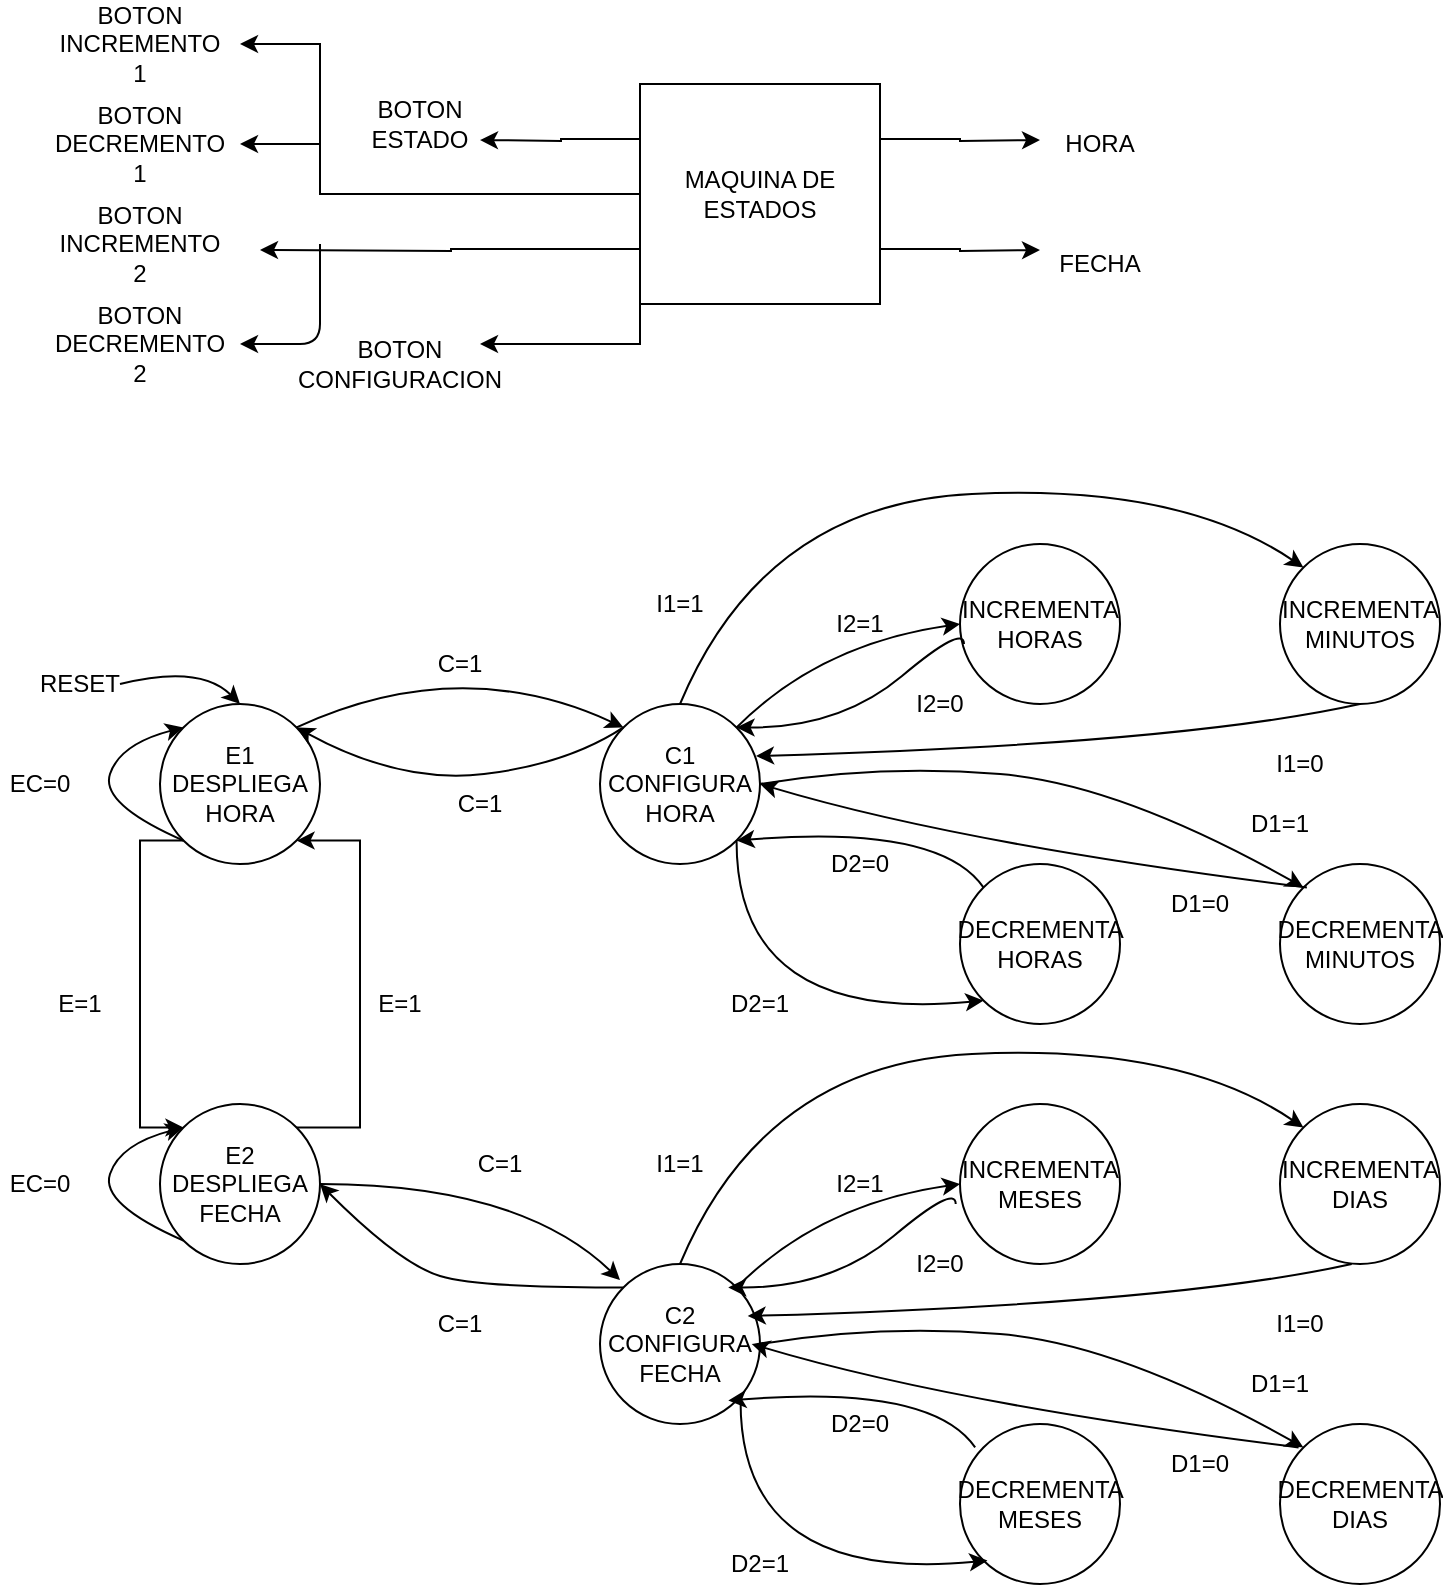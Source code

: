 <mxfile version="13.7.3" type="device"><diagram id="VoH2QFneK6YUnHyO9wxn" name="Page-1"><mxGraphModel dx="868" dy="482" grid="1" gridSize="10" guides="1" tooltips="1" connect="1" arrows="1" fold="1" page="1" pageScale="1" pageWidth="850" pageHeight="1100" math="0" shadow="0"><root><mxCell id="0"/><mxCell id="1" parent="0"/><mxCell id="vZ4VvAda31CILWoltVIt-2" style="edgeStyle=orthogonalEdgeStyle;rounded=0;orthogonalLoop=1;jettySize=auto;html=1;exitX=0;exitY=0.25;exitDx=0;exitDy=0;" edge="1" parent="1" source="vZ4VvAda31CILWoltVIt-1"><mxGeometry relative="1" as="geometry"><mxPoint x="280" y="118" as="targetPoint"/></mxGeometry></mxCell><mxCell id="vZ4VvAda31CILWoltVIt-4" style="edgeStyle=orthogonalEdgeStyle;rounded=0;orthogonalLoop=1;jettySize=auto;html=1;exitX=0;exitY=0.5;exitDx=0;exitDy=0;" edge="1" parent="1" source="vZ4VvAda31CILWoltVIt-1"><mxGeometry relative="1" as="geometry"><mxPoint x="160" y="70" as="targetPoint"/><Array as="points"><mxPoint x="200" y="145"/><mxPoint x="200" y="70"/></Array></mxGeometry></mxCell><mxCell id="vZ4VvAda31CILWoltVIt-6" style="edgeStyle=orthogonalEdgeStyle;rounded=0;orthogonalLoop=1;jettySize=auto;html=1;exitX=0;exitY=0.75;exitDx=0;exitDy=0;" edge="1" parent="1" source="vZ4VvAda31CILWoltVIt-1"><mxGeometry relative="1" as="geometry"><mxPoint x="170" y="173" as="targetPoint"/></mxGeometry></mxCell><mxCell id="vZ4VvAda31CILWoltVIt-8" style="edgeStyle=orthogonalEdgeStyle;rounded=0;orthogonalLoop=1;jettySize=auto;html=1;exitX=0;exitY=1;exitDx=0;exitDy=0;" edge="1" parent="1" source="vZ4VvAda31CILWoltVIt-1"><mxGeometry relative="1" as="geometry"><mxPoint x="280" y="220" as="targetPoint"/><Array as="points"><mxPoint x="360" y="220"/><mxPoint x="290" y="220"/></Array></mxGeometry></mxCell><mxCell id="vZ4VvAda31CILWoltVIt-10" style="edgeStyle=orthogonalEdgeStyle;rounded=0;orthogonalLoop=1;jettySize=auto;html=1;exitX=1;exitY=0.25;exitDx=0;exitDy=0;" edge="1" parent="1" source="vZ4VvAda31CILWoltVIt-1"><mxGeometry relative="1" as="geometry"><mxPoint x="560" y="118" as="targetPoint"/></mxGeometry></mxCell><mxCell id="vZ4VvAda31CILWoltVIt-11" style="edgeStyle=orthogonalEdgeStyle;rounded=0;orthogonalLoop=1;jettySize=auto;html=1;exitX=1;exitY=0.75;exitDx=0;exitDy=0;" edge="1" parent="1" source="vZ4VvAda31CILWoltVIt-1"><mxGeometry relative="1" as="geometry"><mxPoint x="560" y="173" as="targetPoint"/></mxGeometry></mxCell><mxCell id="vZ4VvAda31CILWoltVIt-1" value="MAQUINA DE ESTADOS" style="rounded=0;whiteSpace=wrap;html=1;" vertex="1" parent="1"><mxGeometry x="360" y="90" width="120" height="110" as="geometry"/></mxCell><mxCell id="vZ4VvAda31CILWoltVIt-3" value="BOTON ESTADO" style="text;html=1;strokeColor=none;fillColor=none;align=center;verticalAlign=middle;whiteSpace=wrap;rounded=0;" vertex="1" parent="1"><mxGeometry x="230" y="100" width="40" height="20" as="geometry"/></mxCell><mxCell id="vZ4VvAda31CILWoltVIt-5" value="BOTON INCREMENTO 1" style="text;html=1;strokeColor=none;fillColor=none;align=center;verticalAlign=middle;whiteSpace=wrap;rounded=0;" vertex="1" parent="1"><mxGeometry x="90" y="60" width="40" height="20" as="geometry"/></mxCell><mxCell id="vZ4VvAda31CILWoltVIt-7" value="BOTON DECREMENTO 1" style="text;html=1;strokeColor=none;fillColor=none;align=center;verticalAlign=middle;whiteSpace=wrap;rounded=0;" vertex="1" parent="1"><mxGeometry x="90" y="110" width="40" height="20" as="geometry"/></mxCell><mxCell id="vZ4VvAda31CILWoltVIt-9" value="BOTON CONFIGURACION" style="text;html=1;strokeColor=none;fillColor=none;align=center;verticalAlign=middle;whiteSpace=wrap;rounded=0;" vertex="1" parent="1"><mxGeometry x="220" y="220" width="40" height="20" as="geometry"/></mxCell><mxCell id="vZ4VvAda31CILWoltVIt-12" value="HORA" style="text;html=1;strokeColor=none;fillColor=none;align=center;verticalAlign=middle;whiteSpace=wrap;rounded=0;" vertex="1" parent="1"><mxGeometry x="570" y="110" width="40" height="20" as="geometry"/></mxCell><mxCell id="vZ4VvAda31CILWoltVIt-13" value="FECHA" style="text;html=1;strokeColor=none;fillColor=none;align=center;verticalAlign=middle;whiteSpace=wrap;rounded=0;" vertex="1" parent="1"><mxGeometry x="570" y="170" width="40" height="20" as="geometry"/></mxCell><mxCell id="vZ4VvAda31CILWoltVIt-16" style="edgeStyle=orthogonalEdgeStyle;rounded=0;orthogonalLoop=1;jettySize=auto;html=1;exitX=0;exitY=1;exitDx=0;exitDy=0;entryX=0;entryY=0;entryDx=0;entryDy=0;" edge="1" parent="1" source="vZ4VvAda31CILWoltVIt-14" target="vZ4VvAda31CILWoltVIt-15"><mxGeometry relative="1" as="geometry"><Array as="points"><mxPoint x="110" y="468"/><mxPoint x="110" y="612"/></Array></mxGeometry></mxCell><mxCell id="vZ4VvAda31CILWoltVIt-14" value="E1&lt;br&gt;DESPLIEGA HORA" style="ellipse;whiteSpace=wrap;html=1;aspect=fixed;" vertex="1" parent="1"><mxGeometry x="120" y="400" width="80" height="80" as="geometry"/></mxCell><mxCell id="vZ4VvAda31CILWoltVIt-18" style="edgeStyle=orthogonalEdgeStyle;rounded=0;orthogonalLoop=1;jettySize=auto;html=1;exitX=1;exitY=0;exitDx=0;exitDy=0;entryX=1;entryY=1;entryDx=0;entryDy=0;" edge="1" parent="1" source="vZ4VvAda31CILWoltVIt-15" target="vZ4VvAda31CILWoltVIt-14"><mxGeometry relative="1" as="geometry"><Array as="points"><mxPoint x="220" y="612"/><mxPoint x="220" y="468"/></Array></mxGeometry></mxCell><mxCell id="vZ4VvAda31CILWoltVIt-15" value="E2&lt;br&gt;DESPLIEGA FECHA" style="ellipse;whiteSpace=wrap;html=1;aspect=fixed;" vertex="1" parent="1"><mxGeometry x="120" y="600" width="80" height="80" as="geometry"/></mxCell><mxCell id="vZ4VvAda31CILWoltVIt-17" value="E=1" style="text;html=1;strokeColor=none;fillColor=none;align=center;verticalAlign=middle;whiteSpace=wrap;rounded=0;" vertex="1" parent="1"><mxGeometry x="60" y="540" width="40" height="20" as="geometry"/></mxCell><mxCell id="vZ4VvAda31CILWoltVIt-19" value="E=1" style="text;html=1;strokeColor=none;fillColor=none;align=center;verticalAlign=middle;whiteSpace=wrap;rounded=0;" vertex="1" parent="1"><mxGeometry x="220" y="540" width="40" height="20" as="geometry"/></mxCell><mxCell id="vZ4VvAda31CILWoltVIt-20" value="" style="curved=1;endArrow=classic;html=1;exitX=0;exitY=1;exitDx=0;exitDy=0;entryX=0;entryY=0;entryDx=0;entryDy=0;" edge="1" parent="1" source="vZ4VvAda31CILWoltVIt-14" target="vZ4VvAda31CILWoltVIt-14"><mxGeometry width="50" height="50" relative="1" as="geometry"><mxPoint x="40" y="450" as="sourcePoint"/><mxPoint x="90" y="400" as="targetPoint"/><Array as="points"><mxPoint x="90" y="450"/><mxPoint x="100" y="420"/></Array></mxGeometry></mxCell><mxCell id="vZ4VvAda31CILWoltVIt-21" value="EC=0" style="text;html=1;strokeColor=none;fillColor=none;align=center;verticalAlign=middle;whiteSpace=wrap;rounded=0;" vertex="1" parent="1"><mxGeometry x="40" y="430" width="40" height="20" as="geometry"/></mxCell><mxCell id="vZ4VvAda31CILWoltVIt-22" value="" style="curved=1;endArrow=classic;html=1;exitX=0;exitY=1;exitDx=0;exitDy=0;entryX=0;entryY=0;entryDx=0;entryDy=0;" edge="1" parent="1"><mxGeometry width="50" height="50" relative="1" as="geometry"><mxPoint x="131.716" y="668.284" as="sourcePoint"/><mxPoint x="131.716" y="611.716" as="targetPoint"/><Array as="points"><mxPoint x="90" y="650"/><mxPoint x="100" y="620"/></Array></mxGeometry></mxCell><mxCell id="vZ4VvAda31CILWoltVIt-23" value="EC=0" style="text;html=1;strokeColor=none;fillColor=none;align=center;verticalAlign=middle;whiteSpace=wrap;rounded=0;" vertex="1" parent="1"><mxGeometry x="40" y="630" width="40" height="20" as="geometry"/></mxCell><mxCell id="vZ4VvAda31CILWoltVIt-24" value="" style="curved=1;endArrow=classic;html=1;entryX=0.5;entryY=0;entryDx=0;entryDy=0;" edge="1" parent="1" target="vZ4VvAda31CILWoltVIt-14"><mxGeometry width="50" height="50" relative="1" as="geometry"><mxPoint x="100" y="390" as="sourcePoint"/><mxPoint x="111.716" y="351.716" as="targetPoint"/><Array as="points"><mxPoint x="140" y="380"/></Array></mxGeometry></mxCell><mxCell id="vZ4VvAda31CILWoltVIt-25" value="RESET" style="text;html=1;strokeColor=none;fillColor=none;align=center;verticalAlign=middle;whiteSpace=wrap;rounded=0;" vertex="1" parent="1"><mxGeometry x="60" y="380" width="40" height="20" as="geometry"/></mxCell><mxCell id="vZ4VvAda31CILWoltVIt-26" value="C1&lt;br&gt;CONFIGURA HORA" style="ellipse;whiteSpace=wrap;html=1;aspect=fixed;" vertex="1" parent="1"><mxGeometry x="340" y="400" width="80" height="80" as="geometry"/></mxCell><mxCell id="vZ4VvAda31CILWoltVIt-27" value="INCREMENTA HORAS" style="ellipse;whiteSpace=wrap;html=1;aspect=fixed;" vertex="1" parent="1"><mxGeometry x="520" y="320" width="80" height="80" as="geometry"/></mxCell><mxCell id="vZ4VvAda31CILWoltVIt-28" value="INCREMENTA MINUTOS" style="ellipse;whiteSpace=wrap;html=1;aspect=fixed;" vertex="1" parent="1"><mxGeometry x="680" y="320" width="80" height="80" as="geometry"/></mxCell><mxCell id="vZ4VvAda31CILWoltVIt-29" value="DECREMENTA HORAS" style="ellipse;whiteSpace=wrap;html=1;aspect=fixed;" vertex="1" parent="1"><mxGeometry x="520" y="480" width="80" height="80" as="geometry"/></mxCell><mxCell id="vZ4VvAda31CILWoltVIt-30" value="DECREMENTA MINUTOS" style="ellipse;whiteSpace=wrap;html=1;aspect=fixed;" vertex="1" parent="1"><mxGeometry x="680" y="480" width="80" height="80" as="geometry"/></mxCell><mxCell id="vZ4VvAda31CILWoltVIt-31" value="C2&lt;br&gt;CONFIGURA FECHA" style="ellipse;whiteSpace=wrap;html=1;aspect=fixed;" vertex="1" parent="1"><mxGeometry x="340" y="680" width="80" height="80" as="geometry"/></mxCell><mxCell id="vZ4VvAda31CILWoltVIt-32" value="INCREMENTA MESES" style="ellipse;whiteSpace=wrap;html=1;aspect=fixed;" vertex="1" parent="1"><mxGeometry x="520" y="600" width="80" height="80" as="geometry"/></mxCell><mxCell id="vZ4VvAda31CILWoltVIt-33" value="INCREMENTA DIAS" style="ellipse;whiteSpace=wrap;html=1;aspect=fixed;" vertex="1" parent="1"><mxGeometry x="680" y="600" width="80" height="80" as="geometry"/></mxCell><mxCell id="vZ4VvAda31CILWoltVIt-34" value="DECREMENTA MESES" style="ellipse;whiteSpace=wrap;html=1;aspect=fixed;" vertex="1" parent="1"><mxGeometry x="520" y="760" width="80" height="80" as="geometry"/></mxCell><mxCell id="vZ4VvAda31CILWoltVIt-35" value="DECREMENTA DIAS" style="ellipse;whiteSpace=wrap;html=1;aspect=fixed;" vertex="1" parent="1"><mxGeometry x="680" y="760" width="80" height="80" as="geometry"/></mxCell><mxCell id="vZ4VvAda31CILWoltVIt-36" value="" style="curved=1;endArrow=classic;html=1;exitX=1;exitY=0;exitDx=0;exitDy=0;entryX=0;entryY=0.5;entryDx=0;entryDy=0;" edge="1" parent="1" source="vZ4VvAda31CILWoltVIt-26" target="vZ4VvAda31CILWoltVIt-27"><mxGeometry width="50" height="50" relative="1" as="geometry"><mxPoint x="440" y="380" as="sourcePoint"/><mxPoint x="490" y="330" as="targetPoint"/><Array as="points"><mxPoint x="450" y="370"/></Array></mxGeometry></mxCell><mxCell id="vZ4VvAda31CILWoltVIt-37" value="" style="curved=1;endArrow=classic;html=1;exitX=1;exitY=0;exitDx=0;exitDy=0;entryX=0;entryY=0.5;entryDx=0;entryDy=0;" edge="1" parent="1"><mxGeometry width="50" height="50" relative="1" as="geometry"><mxPoint x="408.284" y="691.716" as="sourcePoint"/><mxPoint x="520" y="640" as="targetPoint"/><Array as="points"><mxPoint x="450" y="650"/></Array></mxGeometry></mxCell><mxCell id="vZ4VvAda31CILWoltVIt-38" value="" style="curved=1;endArrow=classic;html=1;exitX=1;exitY=0;exitDx=0;exitDy=0;entryX=0;entryY=0;entryDx=0;entryDy=0;" edge="1" parent="1" target="vZ4VvAda31CILWoltVIt-28"><mxGeometry width="50" height="50" relative="1" as="geometry"><mxPoint x="380.004" y="399.996" as="sourcePoint"/><mxPoint x="491.72" y="348.28" as="targetPoint"/><Array as="points"><mxPoint x="422" y="300"/><mxPoint x="630" y="290"/></Array></mxGeometry></mxCell><mxCell id="vZ4VvAda31CILWoltVIt-39" value="" style="curved=1;endArrow=classic;html=1;exitX=1;exitY=0;exitDx=0;exitDy=0;entryX=0;entryY=0;entryDx=0;entryDy=0;" edge="1" parent="1"><mxGeometry width="50" height="50" relative="1" as="geometry"><mxPoint x="380.004" y="679.996" as="sourcePoint"/><mxPoint x="691.716" y="611.716" as="targetPoint"/><Array as="points"><mxPoint x="422" y="580"/><mxPoint x="630" y="570"/></Array></mxGeometry></mxCell><mxCell id="vZ4VvAda31CILWoltVIt-40" value="" style="curved=1;endArrow=classic;html=1;exitX=1;exitY=0.5;exitDx=0;exitDy=0;entryX=0;entryY=0;entryDx=0;entryDy=0;" edge="1" parent="1" source="vZ4VvAda31CILWoltVIt-26" target="vZ4VvAda31CILWoltVIt-30"><mxGeometry width="50" height="50" relative="1" as="geometry"><mxPoint x="500" y="460" as="sourcePoint"/><mxPoint x="550" y="410" as="targetPoint"/><Array as="points"><mxPoint x="480" y="430"/><mxPoint x="600" y="440"/></Array></mxGeometry></mxCell><mxCell id="vZ4VvAda31CILWoltVIt-41" value="" style="curved=1;endArrow=classic;html=1;exitX=1;exitY=0.5;exitDx=0;exitDy=0;entryX=0;entryY=0;entryDx=0;entryDy=0;" edge="1" parent="1"><mxGeometry width="50" height="50" relative="1" as="geometry"><mxPoint x="420" y="720" as="sourcePoint"/><mxPoint x="691.716" y="771.716" as="targetPoint"/><Array as="points"><mxPoint x="480" y="710"/><mxPoint x="600" y="720"/></Array></mxGeometry></mxCell><mxCell id="vZ4VvAda31CILWoltVIt-42" value="" style="curved=1;endArrow=classic;html=1;exitX=1;exitY=1;exitDx=0;exitDy=0;entryX=0;entryY=1;entryDx=0;entryDy=0;" edge="1" parent="1" source="vZ4VvAda31CILWoltVIt-26" target="vZ4VvAda31CILWoltVIt-29"><mxGeometry width="50" height="50" relative="1" as="geometry"><mxPoint x="440" y="550" as="sourcePoint"/><mxPoint x="490" y="500" as="targetPoint"/><Array as="points"><mxPoint x="408" y="560"/></Array></mxGeometry></mxCell><mxCell id="vZ4VvAda31CILWoltVIt-43" value="" style="curved=1;endArrow=classic;html=1;exitX=1;exitY=1;exitDx=0;exitDy=0;entryX=0;entryY=1;entryDx=0;entryDy=0;" edge="1" parent="1"><mxGeometry width="50" height="50" relative="1" as="geometry"><mxPoint x="410.284" y="748.284" as="sourcePoint"/><mxPoint x="533.716" y="828.284" as="targetPoint"/><Array as="points"><mxPoint x="410" y="840"/></Array></mxGeometry></mxCell><mxCell id="vZ4VvAda31CILWoltVIt-44" value="" style="curved=1;endArrow=classic;html=1;entryX=1;entryY=1;entryDx=0;entryDy=0;exitX=0;exitY=0;exitDx=0;exitDy=0;" edge="1" parent="1" source="vZ4VvAda31CILWoltVIt-29" target="vZ4VvAda31CILWoltVIt-26"><mxGeometry width="50" height="50" relative="1" as="geometry"><mxPoint x="400" y="610" as="sourcePoint"/><mxPoint x="450" y="560" as="targetPoint"/><Array as="points"><mxPoint x="510" y="460"/></Array></mxGeometry></mxCell><mxCell id="vZ4VvAda31CILWoltVIt-45" value="" style="curved=1;endArrow=classic;html=1;exitX=0;exitY=0;exitDx=0;exitDy=0;" edge="1" parent="1"><mxGeometry width="50" height="50" relative="1" as="geometry"><mxPoint x="693.436" y="491.716" as="sourcePoint"/><mxPoint x="420" y="440" as="targetPoint"/><Array as="points"><mxPoint x="520" y="470"/></Array></mxGeometry></mxCell><mxCell id="vZ4VvAda31CILWoltVIt-46" value="" style="curved=1;endArrow=classic;html=1;entryX=1;entryY=0;entryDx=0;entryDy=0;" edge="1" parent="1" target="vZ4VvAda31CILWoltVIt-26"><mxGeometry width="50" height="50" relative="1" as="geometry"><mxPoint x="522" y="370" as="sourcePoint"/><mxPoint x="420.004" y="398.284" as="targetPoint"/><Array as="points"><mxPoint x="522" y="360"/><mxPoint x="460" y="412"/></Array></mxGeometry></mxCell><mxCell id="vZ4VvAda31CILWoltVIt-47" value="" style="curved=1;endArrow=classic;html=1;entryX=0.975;entryY=0.325;entryDx=0;entryDy=0;exitX=0.5;exitY=1;exitDx=0;exitDy=0;entryPerimeter=0;" edge="1" parent="1" source="vZ4VvAda31CILWoltVIt-28" target="vZ4VvAda31CILWoltVIt-26"><mxGeometry width="50" height="50" relative="1" as="geometry"><mxPoint x="703.436" y="411.716" as="sourcePoint"/><mxPoint x="580.004" y="388.284" as="targetPoint"/><Array as="points"><mxPoint x="630" y="420"/></Array></mxGeometry></mxCell><mxCell id="vZ4VvAda31CILWoltVIt-48" value="" style="curved=1;endArrow=classic;html=1;entryX=1;entryY=1;entryDx=0;entryDy=0;exitX=0;exitY=0;exitDx=0;exitDy=0;" edge="1" parent="1"><mxGeometry width="50" height="50" relative="1" as="geometry"><mxPoint x="527.576" y="771.716" as="sourcePoint"/><mxPoint x="404.144" y="748.284" as="targetPoint"/><Array as="points"><mxPoint x="505.86" y="740"/></Array></mxGeometry></mxCell><mxCell id="vZ4VvAda31CILWoltVIt-49" value="" style="curved=1;endArrow=classic;html=1;exitX=0;exitY=0;exitDx=0;exitDy=0;" edge="1" parent="1"><mxGeometry width="50" height="50" relative="1" as="geometry"><mxPoint x="689.296" y="771.716" as="sourcePoint"/><mxPoint x="415.86" y="720" as="targetPoint"/><Array as="points"><mxPoint x="515.86" y="750"/></Array></mxGeometry></mxCell><mxCell id="vZ4VvAda31CILWoltVIt-50" value="" style="curved=1;endArrow=classic;html=1;entryX=1;entryY=0;entryDx=0;entryDy=0;" edge="1" parent="1"><mxGeometry width="50" height="50" relative="1" as="geometry"><mxPoint x="517.86" y="650" as="sourcePoint"/><mxPoint x="404.144" y="691.716" as="targetPoint"/><Array as="points"><mxPoint x="517.86" y="640"/><mxPoint x="455.86" y="692"/></Array></mxGeometry></mxCell><mxCell id="vZ4VvAda31CILWoltVIt-51" value="" style="curved=1;endArrow=classic;html=1;entryX=0.975;entryY=0.325;entryDx=0;entryDy=0;exitX=0.5;exitY=1;exitDx=0;exitDy=0;entryPerimeter=0;" edge="1" parent="1"><mxGeometry width="50" height="50" relative="1" as="geometry"><mxPoint x="715.86" y="680" as="sourcePoint"/><mxPoint x="413.86" y="706" as="targetPoint"/><Array as="points"><mxPoint x="625.86" y="700"/></Array></mxGeometry></mxCell><mxCell id="vZ4VvAda31CILWoltVIt-52" value="" style="curved=1;endArrow=classic;html=1;exitX=1;exitY=0;exitDx=0;exitDy=0;entryX=0;entryY=0;entryDx=0;entryDy=0;" edge="1" parent="1" source="vZ4VvAda31CILWoltVIt-14" target="vZ4VvAda31CILWoltVIt-26"><mxGeometry width="50" height="50" relative="1" as="geometry"><mxPoint x="194.144" y="415.856" as="sourcePoint"/><mxPoint x="305.86" y="364.14" as="targetPoint"/><Array as="points"><mxPoint x="270" y="374"/></Array></mxGeometry></mxCell><mxCell id="vZ4VvAda31CILWoltVIt-54" value="" style="curved=1;endArrow=classic;html=1;entryX=1;entryY=0;entryDx=0;entryDy=0;exitX=0;exitY=0;exitDx=0;exitDy=0;" edge="1" parent="1" source="vZ4VvAda31CILWoltVIt-26" target="vZ4VvAda31CILWoltVIt-14"><mxGeometry width="50" height="50" relative="1" as="geometry"><mxPoint x="323.72" y="410" as="sourcePoint"/><mxPoint x="210.004" y="451.716" as="targetPoint"/><Array as="points"><mxPoint x="324" y="430"/><mxPoint x="240" y="440"/></Array></mxGeometry></mxCell><mxCell id="vZ4VvAda31CILWoltVIt-55" value="" style="curved=1;endArrow=classic;html=1;" edge="1" parent="1"><mxGeometry width="50" height="50" relative="1" as="geometry"><mxPoint x="200" y="640" as="sourcePoint"/><mxPoint x="350" y="688" as="targetPoint"/><Array as="points"><mxPoint x="300" y="640"/></Array></mxGeometry></mxCell><mxCell id="vZ4VvAda31CILWoltVIt-56" value="" style="curved=1;endArrow=classic;html=1;entryX=1;entryY=0.5;entryDx=0;entryDy=0;exitX=0;exitY=0;exitDx=0;exitDy=0;" edge="1" parent="1" source="vZ4VvAda31CILWoltVIt-31" target="vZ4VvAda31CILWoltVIt-15"><mxGeometry width="50" height="50" relative="1" as="geometry"><mxPoint x="331.716" y="687.716" as="sourcePoint"/><mxPoint x="168.284" y="687.716" as="targetPoint"/><Array as="points"><mxPoint x="280" y="692"/><mxPoint x="240" y="680"/></Array></mxGeometry></mxCell><mxCell id="vZ4VvAda31CILWoltVIt-57" value="C=1" style="text;html=1;strokeColor=none;fillColor=none;align=center;verticalAlign=middle;whiteSpace=wrap;rounded=0;" vertex="1" parent="1"><mxGeometry x="250" y="370" width="40" height="20" as="geometry"/></mxCell><mxCell id="vZ4VvAda31CILWoltVIt-58" value="C=1" style="text;html=1;strokeColor=none;fillColor=none;align=center;verticalAlign=middle;whiteSpace=wrap;rounded=0;" vertex="1" parent="1"><mxGeometry x="260" y="440" width="40" height="20" as="geometry"/></mxCell><mxCell id="vZ4VvAda31CILWoltVIt-59" value="C=1" style="text;html=1;strokeColor=none;fillColor=none;align=center;verticalAlign=middle;whiteSpace=wrap;rounded=0;" vertex="1" parent="1"><mxGeometry x="270" y="620" width="40" height="20" as="geometry"/></mxCell><mxCell id="vZ4VvAda31CILWoltVIt-60" value="C=1" style="text;html=1;strokeColor=none;fillColor=none;align=center;verticalAlign=middle;whiteSpace=wrap;rounded=0;" vertex="1" parent="1"><mxGeometry x="250" y="700" width="40" height="20" as="geometry"/></mxCell><mxCell id="vZ4VvAda31CILWoltVIt-61" value="I1=1" style="text;html=1;strokeColor=none;fillColor=none;align=center;verticalAlign=middle;whiteSpace=wrap;rounded=0;" vertex="1" parent="1"><mxGeometry x="360" y="340" width="40" height="20" as="geometry"/></mxCell><mxCell id="vZ4VvAda31CILWoltVIt-63" value="BOTON INCREMENTO 2" style="text;html=1;strokeColor=none;fillColor=none;align=center;verticalAlign=middle;whiteSpace=wrap;rounded=0;" vertex="1" parent="1"><mxGeometry x="90" y="160" width="40" height="20" as="geometry"/></mxCell><mxCell id="vZ4VvAda31CILWoltVIt-64" value="BOTON DECREMENTO 2" style="text;html=1;strokeColor=none;fillColor=none;align=center;verticalAlign=middle;whiteSpace=wrap;rounded=0;" vertex="1" parent="1"><mxGeometry x="90" y="210" width="40" height="20" as="geometry"/></mxCell><mxCell id="vZ4VvAda31CILWoltVIt-68" value="" style="endArrow=classic;html=1;" edge="1" parent="1"><mxGeometry width="50" height="50" relative="1" as="geometry"><mxPoint x="200" y="120" as="sourcePoint"/><mxPoint x="160" y="120" as="targetPoint"/></mxGeometry></mxCell><mxCell id="vZ4VvAda31CILWoltVIt-69" value="" style="endArrow=classic;html=1;" edge="1" parent="1"><mxGeometry width="50" height="50" relative="1" as="geometry"><mxPoint x="200" y="170" as="sourcePoint"/><mxPoint x="160" y="220" as="targetPoint"/><Array as="points"><mxPoint x="200" y="220"/></Array></mxGeometry></mxCell><mxCell id="vZ4VvAda31CILWoltVIt-70" value="I1=0" style="text;html=1;strokeColor=none;fillColor=none;align=center;verticalAlign=middle;whiteSpace=wrap;rounded=0;" vertex="1" parent="1"><mxGeometry x="670" y="420" width="40" height="20" as="geometry"/></mxCell><mxCell id="vZ4VvAda31CILWoltVIt-71" value="I2=1" style="text;html=1;strokeColor=none;fillColor=none;align=center;verticalAlign=middle;whiteSpace=wrap;rounded=0;" vertex="1" parent="1"><mxGeometry x="450" y="350" width="40" height="20" as="geometry"/></mxCell><mxCell id="vZ4VvAda31CILWoltVIt-72" value="I2=0" style="text;html=1;strokeColor=none;fillColor=none;align=center;verticalAlign=middle;whiteSpace=wrap;rounded=0;" vertex="1" parent="1"><mxGeometry x="490" y="390" width="40" height="20" as="geometry"/></mxCell><mxCell id="vZ4VvAda31CILWoltVIt-73" value="D1=1" style="text;html=1;strokeColor=none;fillColor=none;align=center;verticalAlign=middle;whiteSpace=wrap;rounded=0;" vertex="1" parent="1"><mxGeometry x="660" y="450" width="40" height="20" as="geometry"/></mxCell><mxCell id="vZ4VvAda31CILWoltVIt-74" value="D1=0" style="text;html=1;strokeColor=none;fillColor=none;align=center;verticalAlign=middle;whiteSpace=wrap;rounded=0;" vertex="1" parent="1"><mxGeometry x="620" y="490" width="40" height="20" as="geometry"/></mxCell><mxCell id="vZ4VvAda31CILWoltVIt-75" value="D2=0" style="text;html=1;strokeColor=none;fillColor=none;align=center;verticalAlign=middle;whiteSpace=wrap;rounded=0;" vertex="1" parent="1"><mxGeometry x="450" y="470" width="40" height="20" as="geometry"/></mxCell><mxCell id="vZ4VvAda31CILWoltVIt-76" value="D2=1" style="text;html=1;strokeColor=none;fillColor=none;align=center;verticalAlign=middle;whiteSpace=wrap;rounded=0;" vertex="1" parent="1"><mxGeometry x="400" y="540" width="40" height="20" as="geometry"/></mxCell><mxCell id="vZ4VvAda31CILWoltVIt-77" value="I1=1" style="text;html=1;strokeColor=none;fillColor=none;align=center;verticalAlign=middle;whiteSpace=wrap;rounded=0;" vertex="1" parent="1"><mxGeometry x="360" y="620" width="40" height="20" as="geometry"/></mxCell><mxCell id="vZ4VvAda31CILWoltVIt-78" value="I1=0" style="text;html=1;strokeColor=none;fillColor=none;align=center;verticalAlign=middle;whiteSpace=wrap;rounded=0;" vertex="1" parent="1"><mxGeometry x="670" y="700" width="40" height="20" as="geometry"/></mxCell><mxCell id="vZ4VvAda31CILWoltVIt-79" value="I2=1" style="text;html=1;strokeColor=none;fillColor=none;align=center;verticalAlign=middle;whiteSpace=wrap;rounded=0;" vertex="1" parent="1"><mxGeometry x="450" y="630" width="40" height="20" as="geometry"/></mxCell><mxCell id="vZ4VvAda31CILWoltVIt-80" value="I2=0" style="text;html=1;strokeColor=none;fillColor=none;align=center;verticalAlign=middle;whiteSpace=wrap;rounded=0;" vertex="1" parent="1"><mxGeometry x="490" y="670" width="40" height="20" as="geometry"/></mxCell><mxCell id="vZ4VvAda31CILWoltVIt-81" value="D1=1" style="text;html=1;strokeColor=none;fillColor=none;align=center;verticalAlign=middle;whiteSpace=wrap;rounded=0;" vertex="1" parent="1"><mxGeometry x="660" y="730" width="40" height="20" as="geometry"/></mxCell><mxCell id="vZ4VvAda31CILWoltVIt-82" value="D1=0" style="text;html=1;strokeColor=none;fillColor=none;align=center;verticalAlign=middle;whiteSpace=wrap;rounded=0;" vertex="1" parent="1"><mxGeometry x="620" y="770" width="40" height="20" as="geometry"/></mxCell><mxCell id="vZ4VvAda31CILWoltVIt-83" value="D2=0" style="text;html=1;strokeColor=none;fillColor=none;align=center;verticalAlign=middle;whiteSpace=wrap;rounded=0;" vertex="1" parent="1"><mxGeometry x="450" y="750" width="40" height="20" as="geometry"/></mxCell><mxCell id="vZ4VvAda31CILWoltVIt-84" value="D2=1" style="text;html=1;strokeColor=none;fillColor=none;align=center;verticalAlign=middle;whiteSpace=wrap;rounded=0;" vertex="1" parent="1"><mxGeometry x="400" y="820" width="40" height="20" as="geometry"/></mxCell></root></mxGraphModel></diagram></mxfile>
